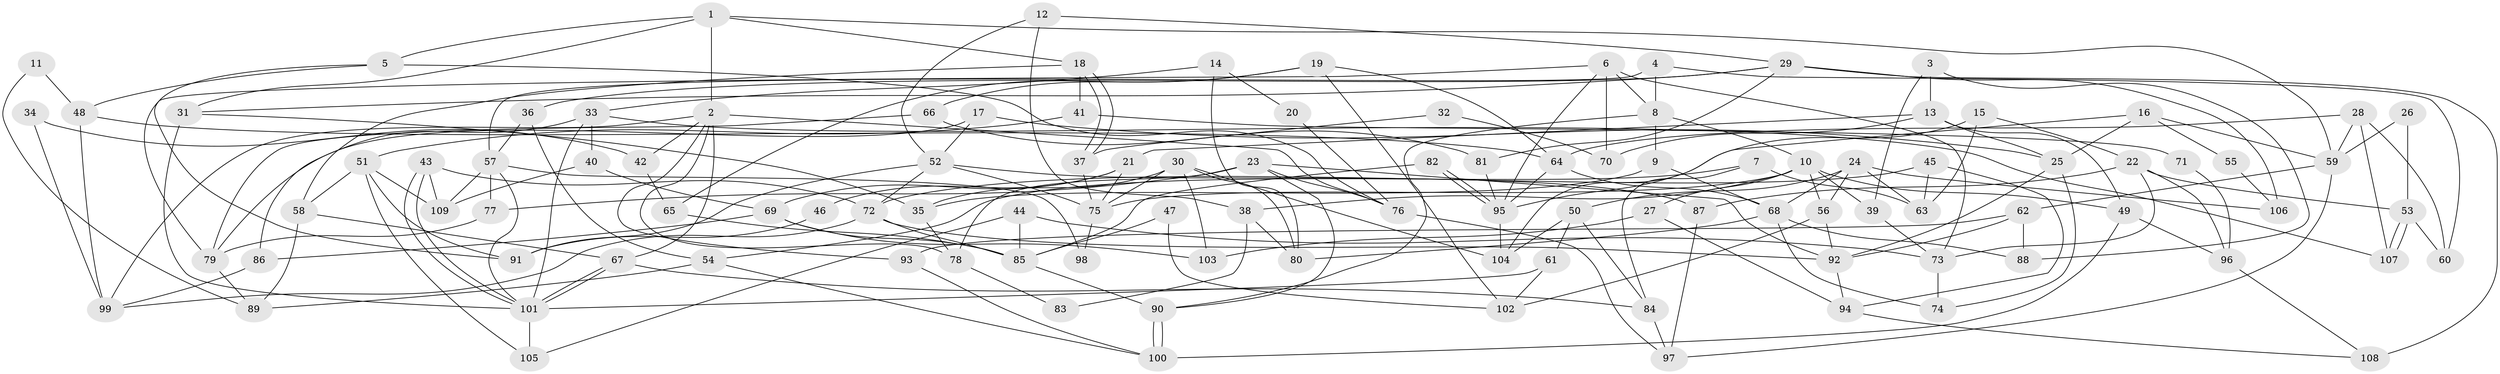 // Generated by graph-tools (version 1.1) at 2025/36/03/09/25 02:36:19]
// undirected, 109 vertices, 218 edges
graph export_dot {
graph [start="1"]
  node [color=gray90,style=filled];
  1;
  2;
  3;
  4;
  5;
  6;
  7;
  8;
  9;
  10;
  11;
  12;
  13;
  14;
  15;
  16;
  17;
  18;
  19;
  20;
  21;
  22;
  23;
  24;
  25;
  26;
  27;
  28;
  29;
  30;
  31;
  32;
  33;
  34;
  35;
  36;
  37;
  38;
  39;
  40;
  41;
  42;
  43;
  44;
  45;
  46;
  47;
  48;
  49;
  50;
  51;
  52;
  53;
  54;
  55;
  56;
  57;
  58;
  59;
  60;
  61;
  62;
  63;
  64;
  65;
  66;
  67;
  68;
  69;
  70;
  71;
  72;
  73;
  74;
  75;
  76;
  77;
  78;
  79;
  80;
  81;
  82;
  83;
  84;
  85;
  86;
  87;
  88;
  89;
  90;
  91;
  92;
  93;
  94;
  95;
  96;
  97;
  98;
  99;
  100;
  101;
  102;
  103;
  104;
  105;
  106;
  107;
  108;
  109;
  1 -- 59;
  1 -- 2;
  1 -- 5;
  1 -- 18;
  1 -- 31;
  2 -- 67;
  2 -- 99;
  2 -- 42;
  2 -- 76;
  2 -- 78;
  2 -- 93;
  3 -- 13;
  3 -- 88;
  3 -- 39;
  4 -- 60;
  4 -- 57;
  4 -- 8;
  5 -- 76;
  5 -- 48;
  5 -- 91;
  6 -- 8;
  6 -- 79;
  6 -- 70;
  6 -- 73;
  6 -- 95;
  7 -- 84;
  7 -- 54;
  7 -- 63;
  8 -- 10;
  8 -- 9;
  8 -- 90;
  9 -- 68;
  9 -- 35;
  10 -- 49;
  10 -- 39;
  10 -- 27;
  10 -- 38;
  10 -- 56;
  10 -- 75;
  11 -- 48;
  11 -- 89;
  12 -- 29;
  12 -- 52;
  12 -- 38;
  13 -- 21;
  13 -- 25;
  13 -- 49;
  13 -- 70;
  14 -- 33;
  14 -- 80;
  14 -- 20;
  15 -- 22;
  15 -- 63;
  15 -- 104;
  16 -- 59;
  16 -- 95;
  16 -- 25;
  16 -- 55;
  17 -- 79;
  17 -- 25;
  17 -- 52;
  18 -- 37;
  18 -- 37;
  18 -- 41;
  18 -- 58;
  19 -- 64;
  19 -- 102;
  19 -- 65;
  19 -- 66;
  20 -- 76;
  21 -- 75;
  21 -- 69;
  21 -- 46;
  22 -- 73;
  22 -- 87;
  22 -- 53;
  22 -- 96;
  23 -- 78;
  23 -- 90;
  23 -- 76;
  23 -- 77;
  23 -- 92;
  24 -- 63;
  24 -- 56;
  24 -- 50;
  24 -- 68;
  24 -- 106;
  25 -- 92;
  25 -- 74;
  26 -- 53;
  26 -- 59;
  27 -- 94;
  27 -- 103;
  28 -- 107;
  28 -- 64;
  28 -- 59;
  28 -- 60;
  29 -- 81;
  29 -- 31;
  29 -- 36;
  29 -- 106;
  29 -- 108;
  30 -- 104;
  30 -- 35;
  30 -- 75;
  30 -- 80;
  30 -- 103;
  31 -- 101;
  31 -- 35;
  32 -- 37;
  32 -- 70;
  33 -- 86;
  33 -- 101;
  33 -- 40;
  33 -- 107;
  34 -- 42;
  34 -- 99;
  35 -- 78;
  36 -- 57;
  36 -- 54;
  37 -- 75;
  38 -- 80;
  38 -- 83;
  39 -- 73;
  40 -- 109;
  40 -- 69;
  41 -- 51;
  41 -- 71;
  42 -- 65;
  43 -- 101;
  43 -- 101;
  43 -- 72;
  43 -- 109;
  44 -- 85;
  44 -- 73;
  44 -- 105;
  45 -- 94;
  45 -- 72;
  45 -- 63;
  46 -- 91;
  47 -- 102;
  47 -- 85;
  48 -- 64;
  48 -- 99;
  49 -- 100;
  49 -- 96;
  50 -- 104;
  50 -- 61;
  50 -- 84;
  51 -- 91;
  51 -- 105;
  51 -- 58;
  51 -- 109;
  52 -- 75;
  52 -- 72;
  52 -- 87;
  52 -- 91;
  53 -- 107;
  53 -- 107;
  53 -- 60;
  54 -- 100;
  54 -- 89;
  55 -- 106;
  56 -- 92;
  56 -- 102;
  57 -- 101;
  57 -- 109;
  57 -- 77;
  57 -- 98;
  58 -- 67;
  58 -- 89;
  59 -- 97;
  59 -- 62;
  61 -- 101;
  61 -- 102;
  62 -- 92;
  62 -- 88;
  62 -- 93;
  64 -- 68;
  64 -- 95;
  65 -- 85;
  66 -- 79;
  66 -- 81;
  67 -- 101;
  67 -- 101;
  67 -- 84;
  68 -- 80;
  68 -- 74;
  68 -- 88;
  69 -- 103;
  69 -- 85;
  69 -- 86;
  71 -- 96;
  72 -- 85;
  72 -- 92;
  72 -- 99;
  73 -- 74;
  75 -- 98;
  76 -- 97;
  77 -- 79;
  78 -- 83;
  79 -- 89;
  81 -- 95;
  82 -- 95;
  82 -- 95;
  82 -- 85;
  84 -- 97;
  85 -- 90;
  86 -- 99;
  87 -- 97;
  90 -- 100;
  90 -- 100;
  92 -- 94;
  93 -- 100;
  94 -- 108;
  95 -- 104;
  96 -- 108;
  101 -- 105;
}
